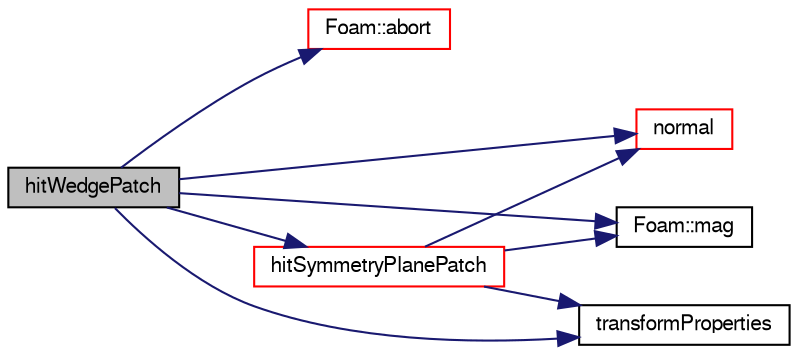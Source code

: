 digraph "hitWedgePatch"
{
  bgcolor="transparent";
  edge [fontname="FreeSans",fontsize="10",labelfontname="FreeSans",labelfontsize="10"];
  node [fontname="FreeSans",fontsize="10",shape=record];
  rankdir="LR";
  Node2731 [label="hitWedgePatch",height=0.2,width=0.4,color="black", fillcolor="grey75", style="filled", fontcolor="black"];
  Node2731 -> Node2732 [color="midnightblue",fontsize="10",style="solid",fontname="FreeSans"];
  Node2732 [label="Foam::abort",height=0.2,width=0.4,color="red",URL="$a21124.html#a447107a607d03e417307c203fa5fb44b"];
  Node2731 -> Node2775 [color="midnightblue",fontsize="10",style="solid",fontname="FreeSans"];
  Node2775 [label="hitSymmetryPlanePatch",height=0.2,width=0.4,color="red",URL="$a23586.html#a5fd627c463017369f165aaab03775166",tooltip="Overridable function to handle the particle hitting a. "];
  Node2775 -> Node2776 [color="midnightblue",fontsize="10",style="solid",fontname="FreeSans"];
  Node2776 [label="normal",height=0.2,width=0.4,color="red",URL="$a23586.html#ad626ef30cf97c5bcf2b81d102ad70096",tooltip="Return the normal of the tri on tetFaceI_ for the. "];
  Node2775 -> Node2783 [color="midnightblue",fontsize="10",style="solid",fontname="FreeSans"];
  Node2783 [label="Foam::mag",height=0.2,width=0.4,color="black",URL="$a21124.html#a929da2a3fdcf3dacbbe0487d3a330dae"];
  Node2775 -> Node2784 [color="midnightblue",fontsize="10",style="solid",fontname="FreeSans"];
  Node2784 [label="transformProperties",height=0.2,width=0.4,color="black",URL="$a23586.html#a021e6438cfdab7a29053eb812cda8ea3",tooltip="Transform the physical properties of the particle. "];
  Node2731 -> Node2783 [color="midnightblue",fontsize="10",style="solid",fontname="FreeSans"];
  Node2731 -> Node2776 [color="midnightblue",fontsize="10",style="solid",fontname="FreeSans"];
  Node2731 -> Node2784 [color="midnightblue",fontsize="10",style="solid",fontname="FreeSans"];
}
